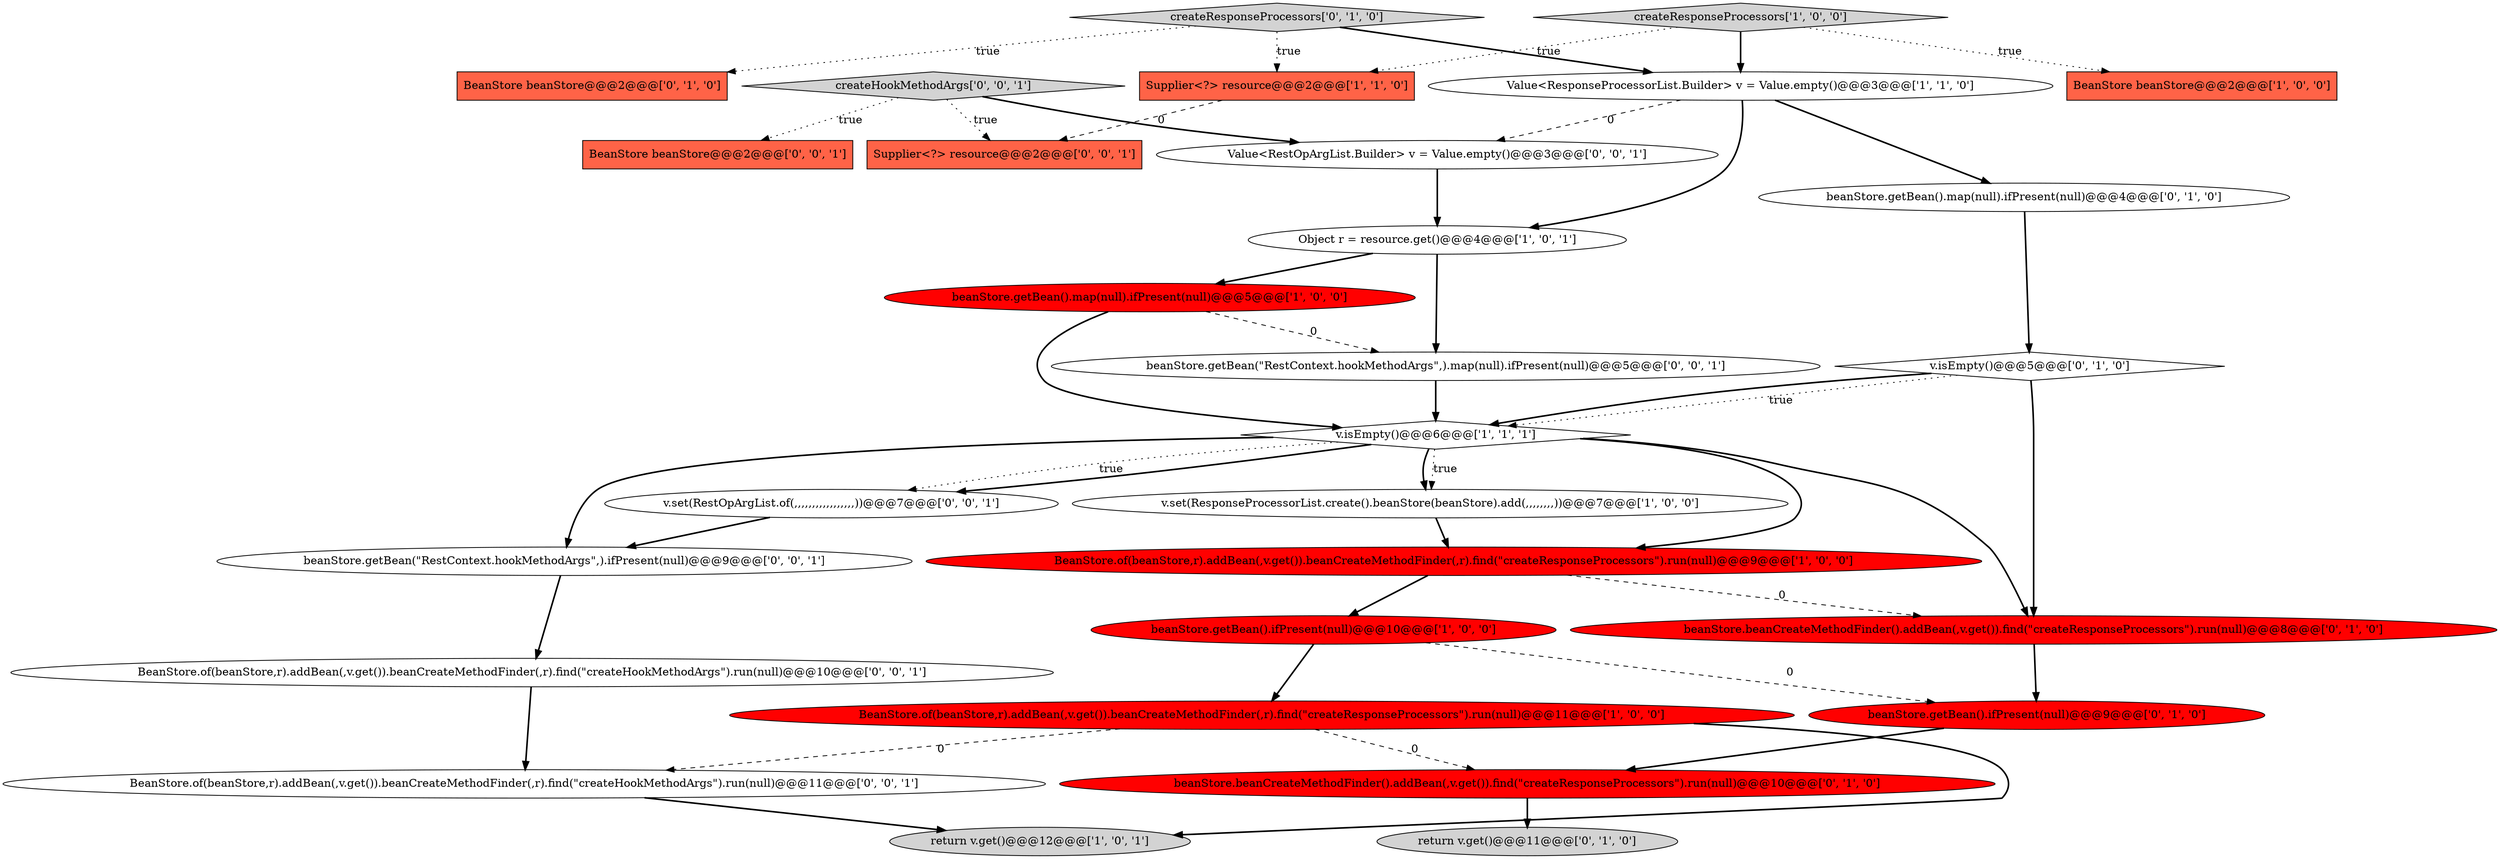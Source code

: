 digraph {
3 [style = filled, label = "BeanStore.of(beanStore,r).addBean(,v.get()).beanCreateMethodFinder(,r).find(\"createResponseProcessors\").run(null)@@@9@@@['1', '0', '0']", fillcolor = red, shape = ellipse image = "AAA1AAABBB1BBB"];
11 [style = filled, label = "BeanStore.of(beanStore,r).addBean(,v.get()).beanCreateMethodFinder(,r).find(\"createResponseProcessors\").run(null)@@@11@@@['1', '0', '0']", fillcolor = red, shape = ellipse image = "AAA1AAABBB1BBB"];
16 [style = filled, label = "createResponseProcessors['0', '1', '0']", fillcolor = lightgray, shape = diamond image = "AAA0AAABBB2BBB"];
25 [style = filled, label = "BeanStore.of(beanStore,r).addBean(,v.get()).beanCreateMethodFinder(,r).find(\"createHookMethodArgs\").run(null)@@@10@@@['0', '0', '1']", fillcolor = white, shape = ellipse image = "AAA0AAABBB3BBB"];
9 [style = filled, label = "Object r = resource.get()@@@4@@@['1', '0', '1']", fillcolor = white, shape = ellipse image = "AAA0AAABBB1BBB"];
7 [style = filled, label = "createResponseProcessors['1', '0', '0']", fillcolor = lightgray, shape = diamond image = "AAA0AAABBB1BBB"];
20 [style = filled, label = "BeanStore beanStore@@@2@@@['0', '0', '1']", fillcolor = tomato, shape = box image = "AAA0AAABBB3BBB"];
28 [style = filled, label = "beanStore.getBean(\"RestContext.hookMethodArgs\",).ifPresent(null)@@@9@@@['0', '0', '1']", fillcolor = white, shape = ellipse image = "AAA0AAABBB3BBB"];
23 [style = filled, label = "Supplier<?> resource@@@2@@@['0', '0', '1']", fillcolor = tomato, shape = box image = "AAA0AAABBB3BBB"];
24 [style = filled, label = "Value<RestOpArgList.Builder> v = Value.empty()@@@3@@@['0', '0', '1']", fillcolor = white, shape = ellipse image = "AAA0AAABBB3BBB"];
27 [style = filled, label = "v.set(RestOpArgList.of(,,,,,,,,,,,,,,,,,))@@@7@@@['0', '0', '1']", fillcolor = white, shape = ellipse image = "AAA0AAABBB3BBB"];
18 [style = filled, label = "beanStore.beanCreateMethodFinder().addBean(,v.get()).find(\"createResponseProcessors\").run(null)@@@10@@@['0', '1', '0']", fillcolor = red, shape = ellipse image = "AAA1AAABBB2BBB"];
14 [style = filled, label = "BeanStore beanStore@@@2@@@['0', '1', '0']", fillcolor = tomato, shape = box image = "AAA0AAABBB2BBB"];
12 [style = filled, label = "v.isEmpty()@@@5@@@['0', '1', '0']", fillcolor = white, shape = diamond image = "AAA0AAABBB2BBB"];
19 [style = filled, label = "beanStore.getBean().ifPresent(null)@@@9@@@['0', '1', '0']", fillcolor = red, shape = ellipse image = "AAA1AAABBB2BBB"];
21 [style = filled, label = "beanStore.getBean(\"RestContext.hookMethodArgs\",).map(null).ifPresent(null)@@@5@@@['0', '0', '1']", fillcolor = white, shape = ellipse image = "AAA0AAABBB3BBB"];
17 [style = filled, label = "beanStore.beanCreateMethodFinder().addBean(,v.get()).find(\"createResponseProcessors\").run(null)@@@8@@@['0', '1', '0']", fillcolor = red, shape = ellipse image = "AAA1AAABBB2BBB"];
0 [style = filled, label = "return v.get()@@@12@@@['1', '0', '1']", fillcolor = lightgray, shape = ellipse image = "AAA0AAABBB1BBB"];
10 [style = filled, label = "beanStore.getBean().ifPresent(null)@@@10@@@['1', '0', '0']", fillcolor = red, shape = ellipse image = "AAA1AAABBB1BBB"];
2 [style = filled, label = "v.isEmpty()@@@6@@@['1', '1', '1']", fillcolor = white, shape = diamond image = "AAA0AAABBB1BBB"];
5 [style = filled, label = "BeanStore beanStore@@@2@@@['1', '0', '0']", fillcolor = tomato, shape = box image = "AAA0AAABBB1BBB"];
26 [style = filled, label = "createHookMethodArgs['0', '0', '1']", fillcolor = lightgray, shape = diamond image = "AAA0AAABBB3BBB"];
8 [style = filled, label = "Supplier<?> resource@@@2@@@['1', '1', '0']", fillcolor = tomato, shape = box image = "AAA0AAABBB1BBB"];
6 [style = filled, label = "v.set(ResponseProcessorList.create().beanStore(beanStore).add(,,,,,,,,))@@@7@@@['1', '0', '0']", fillcolor = white, shape = ellipse image = "AAA0AAABBB1BBB"];
15 [style = filled, label = "beanStore.getBean().map(null).ifPresent(null)@@@4@@@['0', '1', '0']", fillcolor = white, shape = ellipse image = "AAA0AAABBB2BBB"];
1 [style = filled, label = "Value<ResponseProcessorList.Builder> v = Value.empty()@@@3@@@['1', '1', '0']", fillcolor = white, shape = ellipse image = "AAA0AAABBB1BBB"];
4 [style = filled, label = "beanStore.getBean().map(null).ifPresent(null)@@@5@@@['1', '0', '0']", fillcolor = red, shape = ellipse image = "AAA1AAABBB1BBB"];
22 [style = filled, label = "BeanStore.of(beanStore,r).addBean(,v.get()).beanCreateMethodFinder(,r).find(\"createHookMethodArgs\").run(null)@@@11@@@['0', '0', '1']", fillcolor = white, shape = ellipse image = "AAA0AAABBB3BBB"];
13 [style = filled, label = "return v.get()@@@11@@@['0', '1', '0']", fillcolor = lightgray, shape = ellipse image = "AAA0AAABBB2BBB"];
2->17 [style = bold, label=""];
6->3 [style = bold, label=""];
16->8 [style = dotted, label="true"];
19->18 [style = bold, label=""];
7->1 [style = bold, label=""];
3->17 [style = dashed, label="0"];
25->22 [style = bold, label=""];
2->6 [style = bold, label=""];
10->19 [style = dashed, label="0"];
1->15 [style = bold, label=""];
9->4 [style = bold, label=""];
2->3 [style = bold, label=""];
27->28 [style = bold, label=""];
12->17 [style = bold, label=""];
12->2 [style = dotted, label="true"];
11->22 [style = dashed, label="0"];
26->20 [style = dotted, label="true"];
26->23 [style = dotted, label="true"];
4->2 [style = bold, label=""];
26->24 [style = bold, label=""];
4->21 [style = dashed, label="0"];
17->19 [style = bold, label=""];
1->9 [style = bold, label=""];
21->2 [style = bold, label=""];
7->5 [style = dotted, label="true"];
3->10 [style = bold, label=""];
12->2 [style = bold, label=""];
11->0 [style = bold, label=""];
22->0 [style = bold, label=""];
16->1 [style = bold, label=""];
2->27 [style = dotted, label="true"];
2->6 [style = dotted, label="true"];
1->24 [style = dashed, label="0"];
11->18 [style = dashed, label="0"];
16->14 [style = dotted, label="true"];
9->21 [style = bold, label=""];
18->13 [style = bold, label=""];
2->27 [style = bold, label=""];
28->25 [style = bold, label=""];
15->12 [style = bold, label=""];
7->8 [style = dotted, label="true"];
2->28 [style = bold, label=""];
24->9 [style = bold, label=""];
8->23 [style = dashed, label="0"];
10->11 [style = bold, label=""];
}
